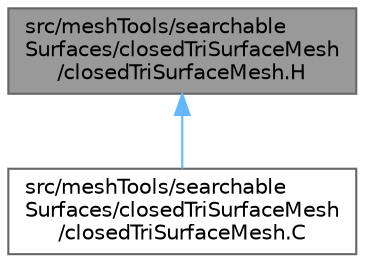 digraph "src/meshTools/searchableSurfaces/closedTriSurfaceMesh/closedTriSurfaceMesh.H"
{
 // LATEX_PDF_SIZE
  bgcolor="transparent";
  edge [fontname=Helvetica,fontsize=10,labelfontname=Helvetica,labelfontsize=10];
  node [fontname=Helvetica,fontsize=10,shape=box,height=0.2,width=0.4];
  Node1 [id="Node000001",label="src/meshTools/searchable\lSurfaces/closedTriSurfaceMesh\l/closedTriSurfaceMesh.H",height=0.2,width=0.4,color="gray40", fillcolor="grey60", style="filled", fontcolor="black",tooltip=" "];
  Node1 -> Node2 [id="edge1_Node000001_Node000002",dir="back",color="steelblue1",style="solid",tooltip=" "];
  Node2 [id="Node000002",label="src/meshTools/searchable\lSurfaces/closedTriSurfaceMesh\l/closedTriSurfaceMesh.C",height=0.2,width=0.4,color="grey40", fillcolor="white", style="filled",URL="$closedTriSurfaceMesh_8C.html",tooltip=" "];
}
